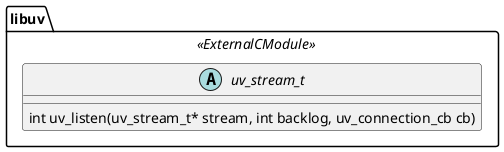 @startuml deps/libuv/uv_stream_t

namespace libuv <<ExternalCModule>> {
  abstract uv_stream_t {
    int uv_listen(uv_stream_t* stream, int backlog, uv_connection_cb cb)
  }
}

@enduml
